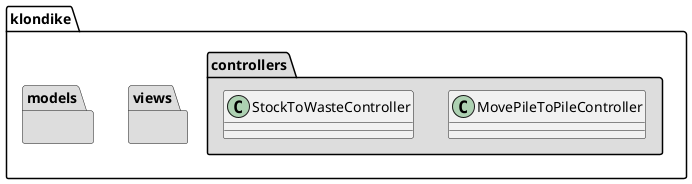 @startuml
package "klondike.views" #DDDDDD {
}

package "klondike.controllers" #DDDDDD {
   class MovePileToPileController
   class StockToWasteController
}

package "klondike.models" #DDDDDD {

}
@enduml
